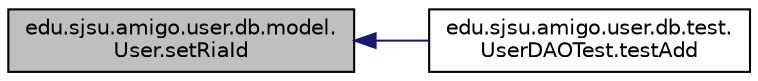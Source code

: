 digraph "edu.sjsu.amigo.user.db.model.User.setRiaId"
{
  edge [fontname="Helvetica",fontsize="10",labelfontname="Helvetica",labelfontsize="10"];
  node [fontname="Helvetica",fontsize="10",shape=record];
  rankdir="LR";
  Node29 [label="edu.sjsu.amigo.user.db.model.\lUser.setRiaId",height=0.2,width=0.4,color="black", fillcolor="grey75", style="filled", fontcolor="black"];
  Node29 -> Node30 [dir="back",color="midnightblue",fontsize="10",style="solid"];
  Node30 [label="edu.sjsu.amigo.user.db.test.\lUserDAOTest.testAdd",height=0.2,width=0.4,color="black", fillcolor="white", style="filled",URL="$classedu_1_1sjsu_1_1amigo_1_1user_1_1db_1_1test_1_1_user_d_a_o_test.html#af725294b50beae48dc26450c1dfc9ea8"];
}
